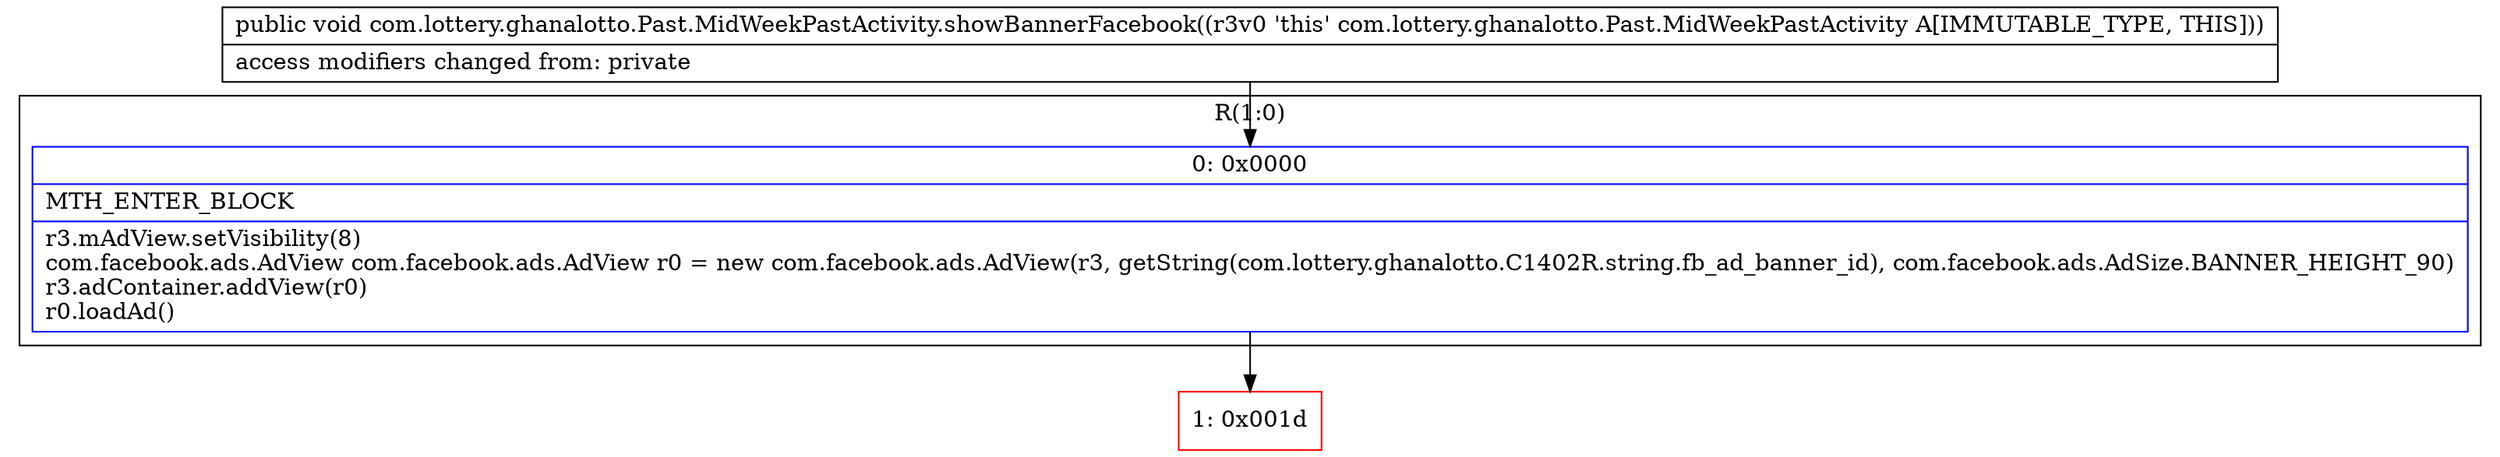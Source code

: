digraph "CFG forcom.lottery.ghanalotto.Past.MidWeekPastActivity.showBannerFacebook()V" {
subgraph cluster_Region_610771744 {
label = "R(1:0)";
node [shape=record,color=blue];
Node_0 [shape=record,label="{0\:\ 0x0000|MTH_ENTER_BLOCK\l|r3.mAdView.setVisibility(8)\lcom.facebook.ads.AdView com.facebook.ads.AdView r0 = new com.facebook.ads.AdView(r3, getString(com.lottery.ghanalotto.C1402R.string.fb_ad_banner_id), com.facebook.ads.AdSize.BANNER_HEIGHT_90)\lr3.adContainer.addView(r0)\lr0.loadAd()\l}"];
}
Node_1 [shape=record,color=red,label="{1\:\ 0x001d}"];
MethodNode[shape=record,label="{public void com.lottery.ghanalotto.Past.MidWeekPastActivity.showBannerFacebook((r3v0 'this' com.lottery.ghanalotto.Past.MidWeekPastActivity A[IMMUTABLE_TYPE, THIS]))  | access modifiers changed from: private\l}"];
MethodNode -> Node_0;
Node_0 -> Node_1;
}

